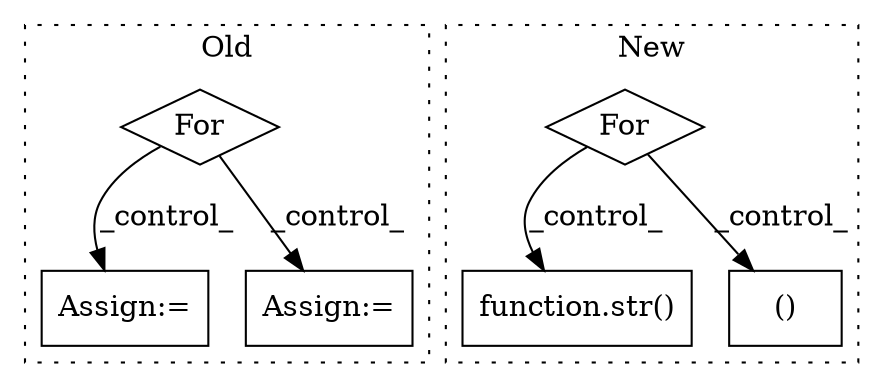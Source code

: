 digraph G {
subgraph cluster0 {
1 [label="For" a="107" s="2406,2472" l="4,14" shape="diamond"];
3 [label="Assign:=" a="68" s="2697" l="3" shape="box"];
4 [label="Assign:=" a="68" s="2590" l="3" shape="box"];
label = "Old";
style="dotted";
}
subgraph cluster1 {
2 [label="function.str()" a="75" s="3572,3583" l="4,2" shape="box"];
5 [label="For" a="107" s="3085,3157" l="4,18" shape="diamond"];
6 [label="()" a="54" s="3246" l="6" shape="box"];
label = "New";
style="dotted";
}
1 -> 4 [label="_control_"];
1 -> 3 [label="_control_"];
5 -> 6 [label="_control_"];
5 -> 2 [label="_control_"];
}